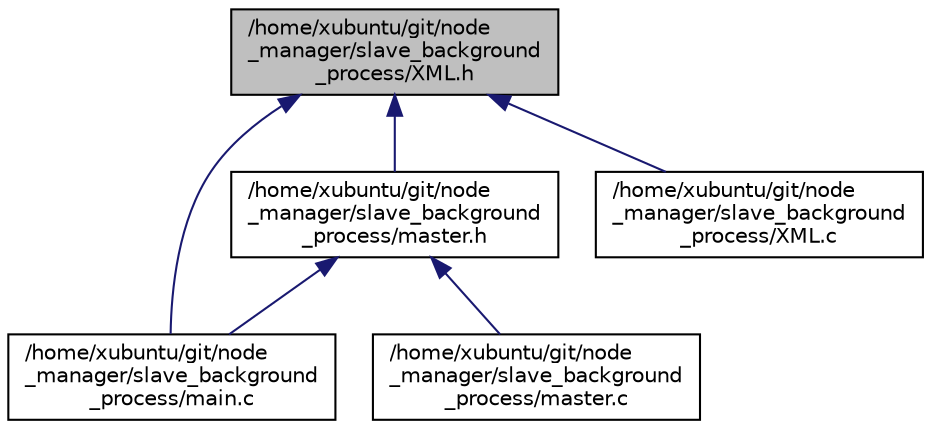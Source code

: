 digraph "/home/xubuntu/git/node_manager/slave_background_process/XML.h"
{
  edge [fontname="Helvetica",fontsize="10",labelfontname="Helvetica",labelfontsize="10"];
  node [fontname="Helvetica",fontsize="10",shape=record];
  Node1 [label="/home/xubuntu/git/node\l_manager/slave_background\l_process/XML.h",height=0.2,width=0.4,color="black", fillcolor="grey75", style="filled", fontcolor="black"];
  Node1 -> Node2 [dir="back",color="midnightblue",fontsize="10",style="solid",fontname="Helvetica"];
  Node2 [label="/home/xubuntu/git/node\l_manager/slave_background\l_process/master.h",height=0.2,width=0.4,color="black", fillcolor="white", style="filled",URL="$master_8h.html"];
  Node2 -> Node3 [dir="back",color="midnightblue",fontsize="10",style="solid",fontname="Helvetica"];
  Node3 [label="/home/xubuntu/git/node\l_manager/slave_background\l_process/main.c",height=0.2,width=0.4,color="black", fillcolor="white", style="filled",URL="$main_8c.html"];
  Node2 -> Node4 [dir="back",color="midnightblue",fontsize="10",style="solid",fontname="Helvetica"];
  Node4 [label="/home/xubuntu/git/node\l_manager/slave_background\l_process/master.c",height=0.2,width=0.4,color="black", fillcolor="white", style="filled",URL="$master_8c.html"];
  Node1 -> Node3 [dir="back",color="midnightblue",fontsize="10",style="solid",fontname="Helvetica"];
  Node1 -> Node5 [dir="back",color="midnightblue",fontsize="10",style="solid",fontname="Helvetica"];
  Node5 [label="/home/xubuntu/git/node\l_manager/slave_background\l_process/XML.c",height=0.2,width=0.4,color="black", fillcolor="white", style="filled",URL="$_x_m_l_8c.html"];
}

